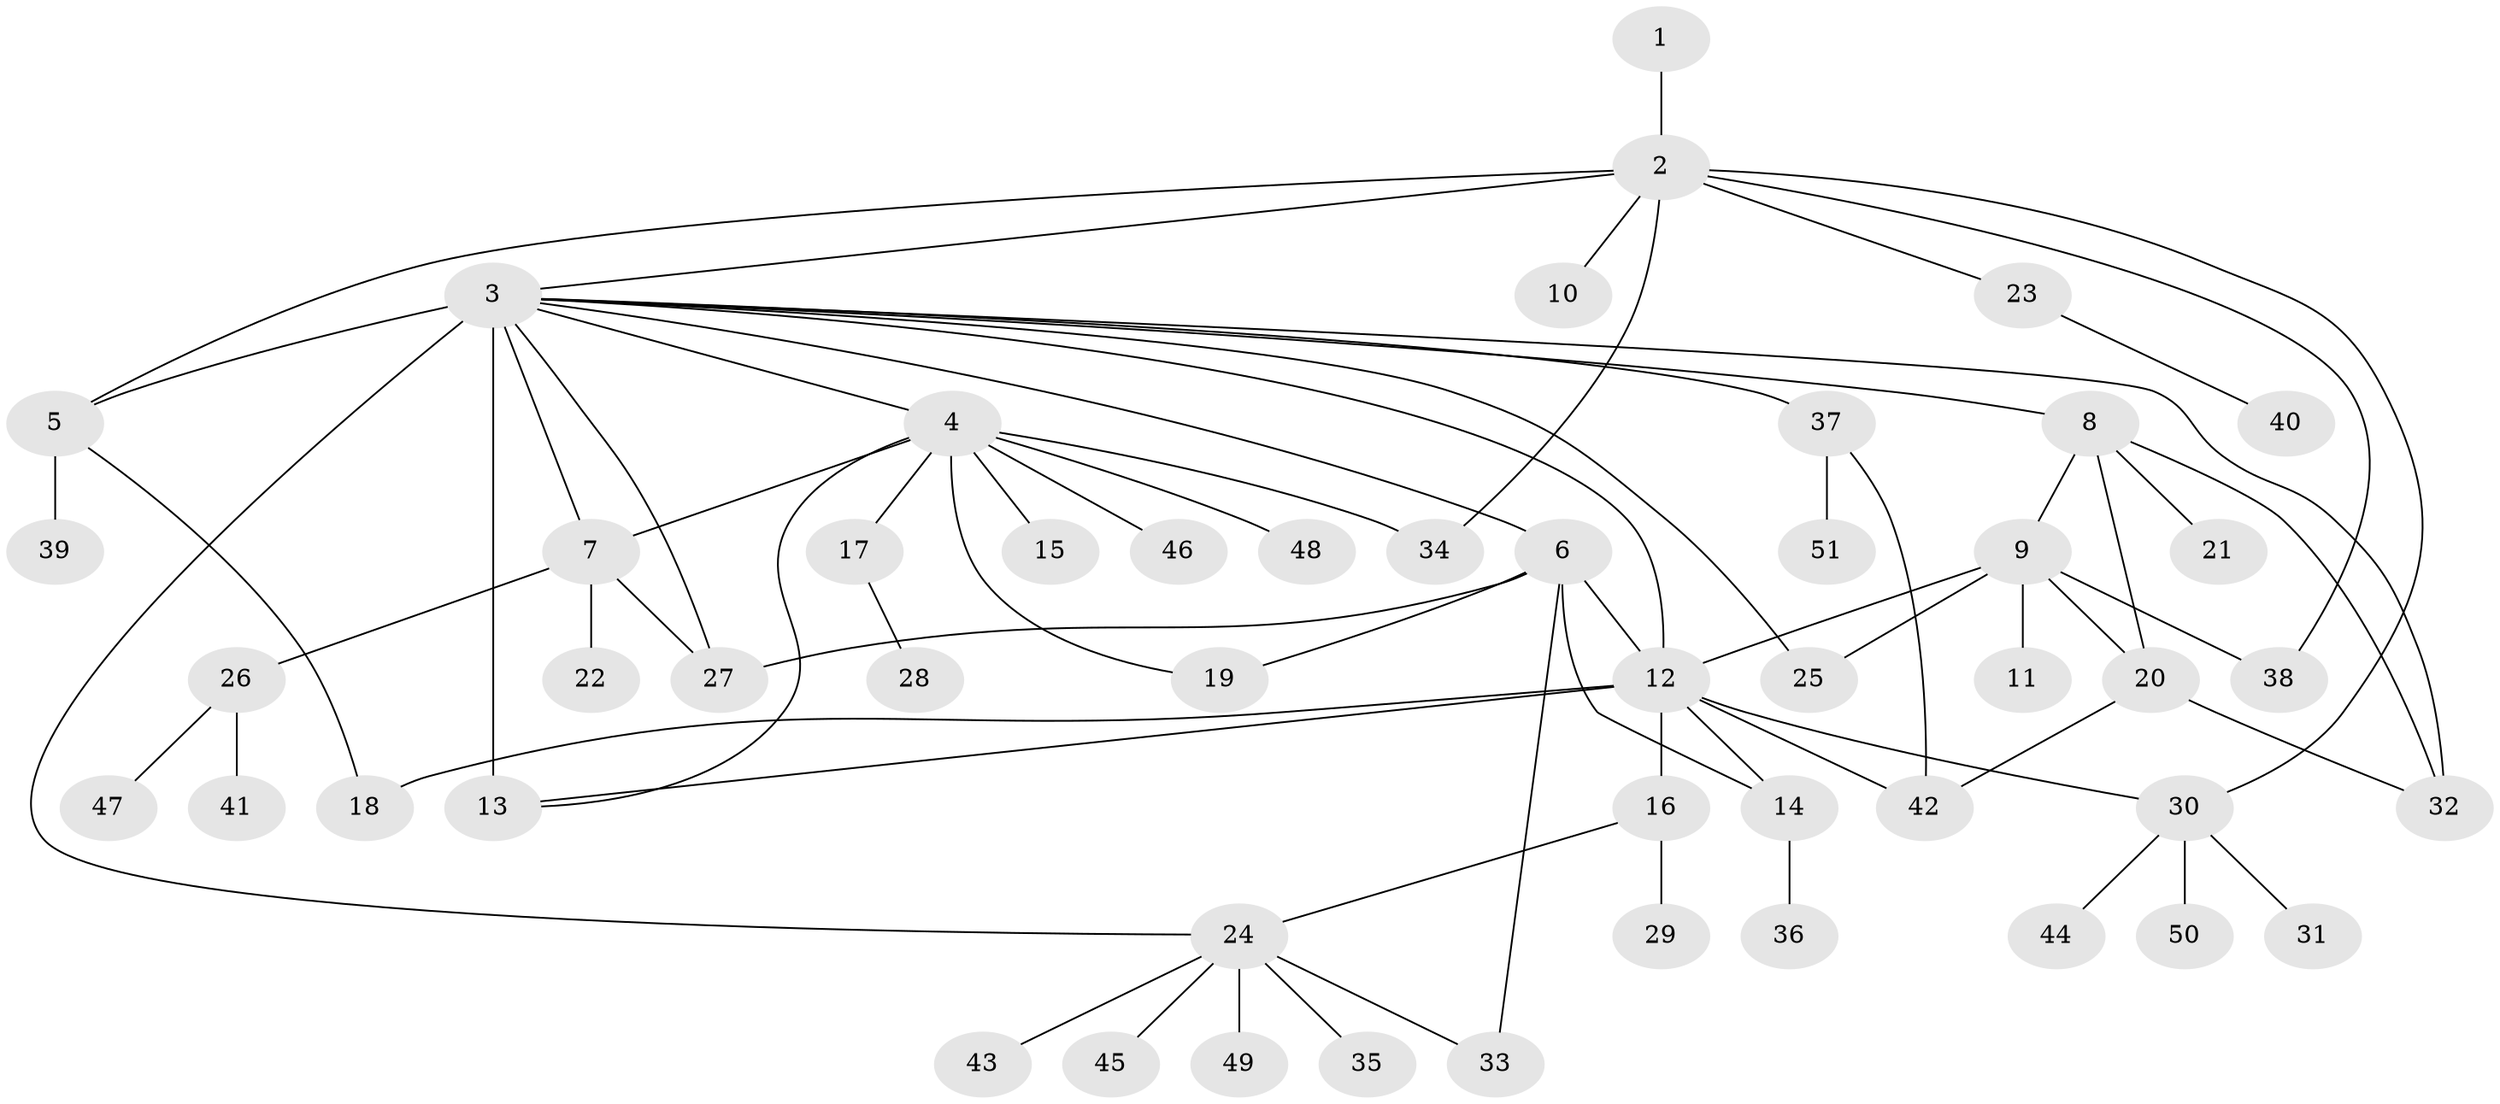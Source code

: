 // original degree distribution, {2: 0.20588235294117646, 11: 0.00980392156862745, 25: 0.00980392156862745, 10: 0.0196078431372549, 5: 0.0196078431372549, 6: 0.0196078431372549, 8: 0.029411764705882353, 1: 0.5784313725490197, 14: 0.00980392156862745, 4: 0.049019607843137254, 3: 0.049019607843137254}
// Generated by graph-tools (version 1.1) at 2025/50/03/04/25 22:50:42]
// undirected, 51 vertices, 72 edges
graph export_dot {
  node [color=gray90,style=filled];
  1;
  2;
  3;
  4;
  5;
  6;
  7;
  8;
  9;
  10;
  11;
  12;
  13;
  14;
  15;
  16;
  17;
  18;
  19;
  20;
  21;
  22;
  23;
  24;
  25;
  26;
  27;
  28;
  29;
  30;
  31;
  32;
  33;
  34;
  35;
  36;
  37;
  38;
  39;
  40;
  41;
  42;
  43;
  44;
  45;
  46;
  47;
  48;
  49;
  50;
  51;
  1 -- 2 [weight=1.0];
  2 -- 3 [weight=1.0];
  2 -- 5 [weight=1.0];
  2 -- 10 [weight=1.0];
  2 -- 23 [weight=1.0];
  2 -- 30 [weight=1.0];
  2 -- 34 [weight=3.0];
  2 -- 38 [weight=1.0];
  3 -- 4 [weight=1.0];
  3 -- 5 [weight=1.0];
  3 -- 6 [weight=1.0];
  3 -- 7 [weight=1.0];
  3 -- 8 [weight=1.0];
  3 -- 12 [weight=1.0];
  3 -- 13 [weight=10.0];
  3 -- 24 [weight=1.0];
  3 -- 25 [weight=1.0];
  3 -- 27 [weight=1.0];
  3 -- 32 [weight=1.0];
  3 -- 37 [weight=1.0];
  4 -- 7 [weight=1.0];
  4 -- 13 [weight=1.0];
  4 -- 15 [weight=1.0];
  4 -- 17 [weight=1.0];
  4 -- 19 [weight=1.0];
  4 -- 34 [weight=1.0];
  4 -- 46 [weight=1.0];
  4 -- 48 [weight=1.0];
  5 -- 18 [weight=1.0];
  5 -- 39 [weight=1.0];
  6 -- 12 [weight=1.0];
  6 -- 14 [weight=1.0];
  6 -- 19 [weight=1.0];
  6 -- 27 [weight=4.0];
  6 -- 33 [weight=1.0];
  7 -- 22 [weight=1.0];
  7 -- 26 [weight=1.0];
  7 -- 27 [weight=1.0];
  8 -- 9 [weight=1.0];
  8 -- 20 [weight=1.0];
  8 -- 21 [weight=2.0];
  8 -- 32 [weight=1.0];
  9 -- 11 [weight=2.0];
  9 -- 12 [weight=1.0];
  9 -- 20 [weight=2.0];
  9 -- 25 [weight=1.0];
  9 -- 38 [weight=1.0];
  12 -- 13 [weight=1.0];
  12 -- 14 [weight=1.0];
  12 -- 16 [weight=5.0];
  12 -- 18 [weight=1.0];
  12 -- 30 [weight=1.0];
  12 -- 42 [weight=1.0];
  14 -- 36 [weight=1.0];
  16 -- 24 [weight=1.0];
  16 -- 29 [weight=1.0];
  17 -- 28 [weight=1.0];
  20 -- 32 [weight=1.0];
  20 -- 42 [weight=1.0];
  23 -- 40 [weight=1.0];
  24 -- 33 [weight=1.0];
  24 -- 35 [weight=1.0];
  24 -- 43 [weight=1.0];
  24 -- 45 [weight=1.0];
  24 -- 49 [weight=1.0];
  26 -- 41 [weight=1.0];
  26 -- 47 [weight=1.0];
  30 -- 31 [weight=1.0];
  30 -- 44 [weight=1.0];
  30 -- 50 [weight=1.0];
  37 -- 42 [weight=1.0];
  37 -- 51 [weight=1.0];
}
